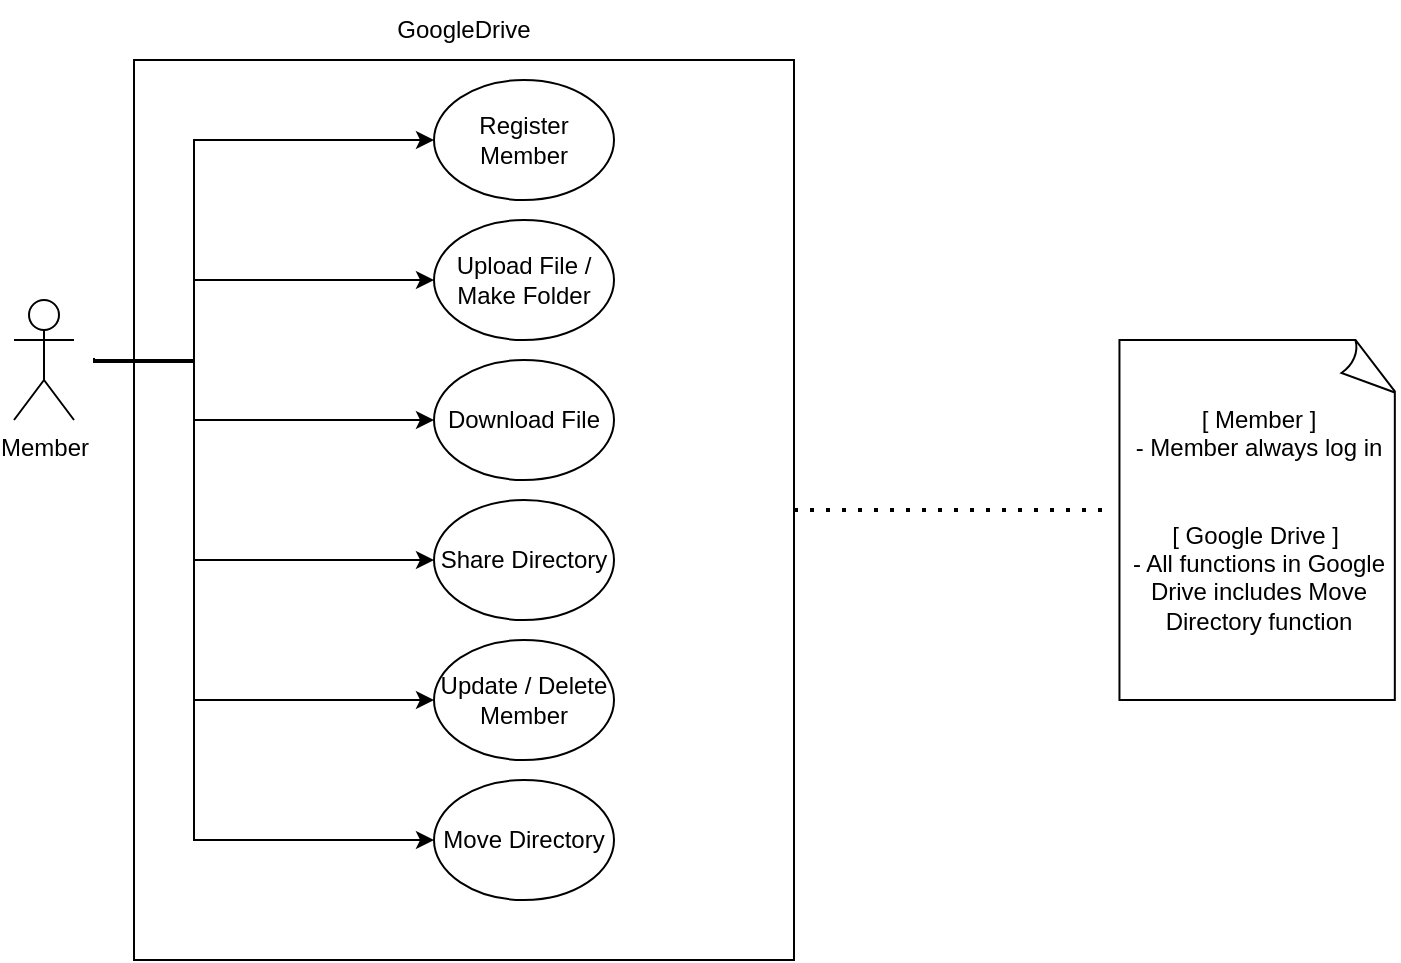 <mxfile version="22.1.8" type="github">
  <diagram name="Page-1" id="HIY6HfnzrdasZDZZCejf">
    <mxGraphModel dx="1221" dy="733" grid="1" gridSize="10" guides="1" tooltips="1" connect="1" arrows="1" fold="1" page="1" pageScale="1" pageWidth="850" pageHeight="1100" math="0" shadow="0">
      <root>
        <mxCell id="0" />
        <mxCell id="1" parent="0" />
        <mxCell id="QxyZenJV8a2ze9IC9UwF-28" value="" style="rounded=0;whiteSpace=wrap;html=1;" vertex="1" parent="1">
          <mxGeometry x="90" y="40" width="330" height="450" as="geometry" />
        </mxCell>
        <mxCell id="QxyZenJV8a2ze9IC9UwF-1" value="Member" style="shape=umlActor;verticalLabelPosition=bottom;verticalAlign=top;html=1;outlineConnect=0;" vertex="1" parent="1">
          <mxGeometry x="30" y="160" width="30" height="60" as="geometry" />
        </mxCell>
        <mxCell id="QxyZenJV8a2ze9IC9UwF-5" value="Register Member" style="ellipse;whiteSpace=wrap;html=1;" vertex="1" parent="1">
          <mxGeometry x="240" y="50" width="90" height="60" as="geometry" />
        </mxCell>
        <mxCell id="QxyZenJV8a2ze9IC9UwF-10" value="Upload File / Make Folder" style="ellipse;whiteSpace=wrap;html=1;" vertex="1" parent="1">
          <mxGeometry x="240" y="120" width="90" height="60" as="geometry" />
        </mxCell>
        <mxCell id="QxyZenJV8a2ze9IC9UwF-11" value="Download File" style="ellipse;whiteSpace=wrap;html=1;" vertex="1" parent="1">
          <mxGeometry x="240" y="190" width="90" height="60" as="geometry" />
        </mxCell>
        <mxCell id="QxyZenJV8a2ze9IC9UwF-12" value="Share Directory" style="ellipse;whiteSpace=wrap;html=1;" vertex="1" parent="1">
          <mxGeometry x="240" y="260" width="90" height="60" as="geometry" />
        </mxCell>
        <mxCell id="QxyZenJV8a2ze9IC9UwF-13" value="Update / Delete Member" style="ellipse;whiteSpace=wrap;html=1;" vertex="1" parent="1">
          <mxGeometry x="240" y="330" width="90" height="60" as="geometry" />
        </mxCell>
        <mxCell id="QxyZenJV8a2ze9IC9UwF-17" value="Move Directory" style="ellipse;whiteSpace=wrap;html=1;" vertex="1" parent="1">
          <mxGeometry x="240" y="400" width="90" height="60" as="geometry" />
        </mxCell>
        <mxCell id="QxyZenJV8a2ze9IC9UwF-19" value="" style="endArrow=classic;html=1;rounded=0;edgeStyle=orthogonalEdgeStyle;" edge="1" parent="1" target="QxyZenJV8a2ze9IC9UwF-5">
          <mxGeometry width="50" height="50" relative="1" as="geometry">
            <mxPoint x="70" y="189" as="sourcePoint" />
            <mxPoint x="170" y="190" as="targetPoint" />
            <Array as="points">
              <mxPoint x="70" y="190" />
              <mxPoint x="120" y="190" />
            </Array>
          </mxGeometry>
        </mxCell>
        <mxCell id="QxyZenJV8a2ze9IC9UwF-20" value="" style="endArrow=classic;html=1;rounded=0;edgeStyle=orthogonalEdgeStyle;entryX=0;entryY=0.5;entryDx=0;entryDy=0;" edge="1" parent="1" target="QxyZenJV8a2ze9IC9UwF-10">
          <mxGeometry width="50" height="50" relative="1" as="geometry">
            <mxPoint x="70" y="189" as="sourcePoint" />
            <mxPoint x="240" y="80" as="targetPoint" />
            <Array as="points">
              <mxPoint x="70" y="190" />
              <mxPoint x="120" y="190" />
              <mxPoint x="120" y="150" />
            </Array>
          </mxGeometry>
        </mxCell>
        <mxCell id="QxyZenJV8a2ze9IC9UwF-21" value="" style="endArrow=classic;html=1;rounded=0;edgeStyle=orthogonalEdgeStyle;" edge="1" parent="1">
          <mxGeometry width="50" height="50" relative="1" as="geometry">
            <mxPoint x="70" y="189" as="sourcePoint" />
            <mxPoint x="240" y="220" as="targetPoint" />
            <Array as="points">
              <mxPoint x="70" y="190" />
              <mxPoint x="120" y="190" />
              <mxPoint x="120" y="220" />
            </Array>
          </mxGeometry>
        </mxCell>
        <mxCell id="QxyZenJV8a2ze9IC9UwF-22" value="" style="endArrow=classic;html=1;rounded=0;edgeStyle=orthogonalEdgeStyle;entryX=0;entryY=0.5;entryDx=0;entryDy=0;" edge="1" parent="1" target="QxyZenJV8a2ze9IC9UwF-12">
          <mxGeometry width="50" height="50" relative="1" as="geometry">
            <mxPoint x="70" y="190" as="sourcePoint" />
            <mxPoint x="240" y="221" as="targetPoint" />
            <Array as="points">
              <mxPoint x="70" y="191" />
              <mxPoint x="120" y="191" />
              <mxPoint x="120" y="290" />
            </Array>
          </mxGeometry>
        </mxCell>
        <mxCell id="QxyZenJV8a2ze9IC9UwF-23" value="" style="endArrow=classic;html=1;rounded=0;edgeStyle=orthogonalEdgeStyle;entryX=0;entryY=0.5;entryDx=0;entryDy=0;" edge="1" parent="1" target="QxyZenJV8a2ze9IC9UwF-13">
          <mxGeometry width="50" height="50" relative="1" as="geometry">
            <mxPoint x="70" y="190" as="sourcePoint" />
            <mxPoint x="240" y="290" as="targetPoint" />
            <Array as="points">
              <mxPoint x="70" y="191" />
              <mxPoint x="120" y="191" />
              <mxPoint x="120" y="360" />
            </Array>
          </mxGeometry>
        </mxCell>
        <mxCell id="QxyZenJV8a2ze9IC9UwF-24" value="" style="endArrow=classic;html=1;rounded=0;edgeStyle=orthogonalEdgeStyle;entryX=0;entryY=0.5;entryDx=0;entryDy=0;" edge="1" parent="1" target="QxyZenJV8a2ze9IC9UwF-17">
          <mxGeometry width="50" height="50" relative="1" as="geometry">
            <mxPoint x="70" y="190" as="sourcePoint" />
            <mxPoint x="240" y="360" as="targetPoint" />
            <Array as="points">
              <mxPoint x="70" y="191" />
              <mxPoint x="120" y="191" />
              <mxPoint x="120" y="430" />
            </Array>
          </mxGeometry>
        </mxCell>
        <mxCell id="QxyZenJV8a2ze9IC9UwF-26" value="[ Member ]&lt;br&gt;- Member always log in&lt;br&gt;&lt;br&gt;&lt;br&gt;[ Google Drive ]&amp;nbsp;&lt;br&gt;- All functions in Google Drive includes Move Directory function" style="whiteSpace=wrap;html=1;shape=mxgraph.basic.document" vertex="1" parent="1">
          <mxGeometry x="582.73" y="180" width="139.09" height="180" as="geometry" />
        </mxCell>
        <mxCell id="QxyZenJV8a2ze9IC9UwF-27" value="" style="endArrow=none;dashed=1;html=1;dashPattern=1 3;strokeWidth=2;rounded=0;edgeStyle=orthogonalEdgeStyle;exitX=1;exitY=0.5;exitDx=0;exitDy=0;" edge="1" parent="1" source="QxyZenJV8a2ze9IC9UwF-28">
          <mxGeometry width="50" height="50" relative="1" as="geometry">
            <mxPoint x="390" y="190" as="sourcePoint" />
            <mxPoint x="580" y="265" as="targetPoint" />
            <Array as="points">
              <mxPoint x="490" y="265" />
            </Array>
          </mxGeometry>
        </mxCell>
        <mxCell id="QxyZenJV8a2ze9IC9UwF-29" value="GoogleDrive" style="text;html=1;strokeColor=none;fillColor=none;align=center;verticalAlign=middle;whiteSpace=wrap;rounded=0;" vertex="1" parent="1">
          <mxGeometry x="225" y="10" width="60" height="30" as="geometry" />
        </mxCell>
      </root>
    </mxGraphModel>
  </diagram>
</mxfile>
